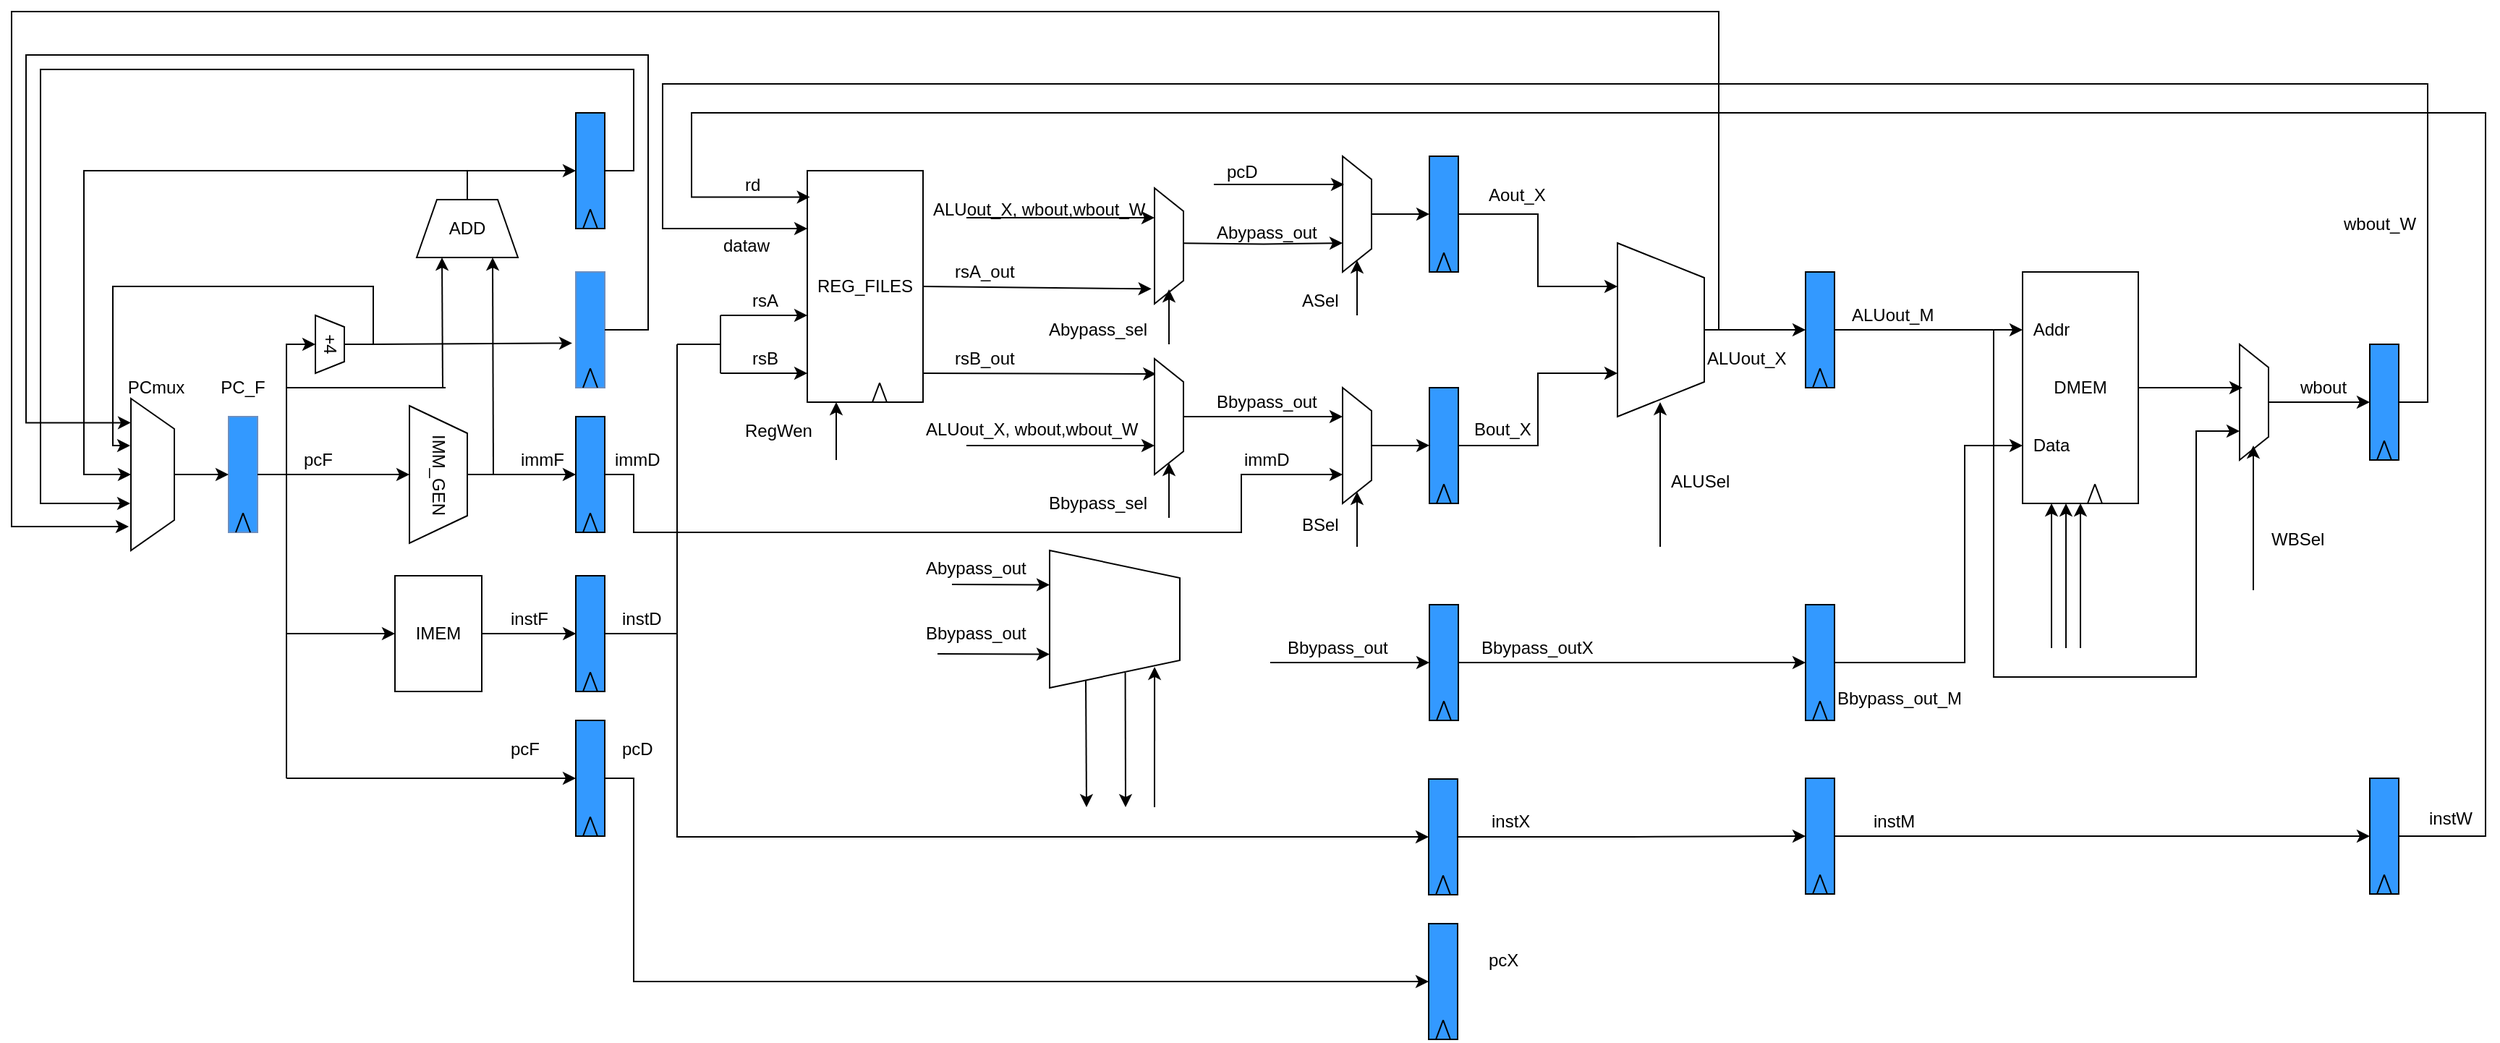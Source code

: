 <mxfile version="13.3.5" type="device"><diagram id="ZNp1csOf4zn7Zfrcgm6S" name="Page-1"><mxGraphModel dx="1422" dy="822" grid="1" gridSize="10" guides="1" tooltips="1" connect="1" arrows="1" fold="1" page="1" pageScale="1" pageWidth="1169" pageHeight="827" math="0" shadow="0"><root><mxCell id="0"/><mxCell id="1" parent="0"/><mxCell id="1Z8vQ4arImxL0pVayXUc-5" value="" style="group;fillColor=#33FF33;strokeColor=#6C8EBF;gradientColor=none;shadow=0;" parent="1" vertex="1" connectable="0"><mxGeometry x="240" y="360" width="20" height="80" as="geometry"/></mxCell><mxCell id="1Z8vQ4arImxL0pVayXUc-2" value="&lt;span style=&quot;background-color: rgb(0 , 102 , 204)&quot;&gt;&lt;br&gt;&lt;/span&gt;" style="rounded=0;whiteSpace=wrap;html=1;fillColor=#3399FF;strokeColor=#6c8ebf;" parent="1Z8vQ4arImxL0pVayXUc-5" vertex="1"><mxGeometry width="20" height="80" as="geometry"/></mxCell><mxCell id="1Z8vQ4arImxL0pVayXUc-3" value="" style="endArrow=none;html=1;" parent="1Z8vQ4arImxL0pVayXUc-5" edge="1"><mxGeometry width="50" height="50" relative="1" as="geometry"><mxPoint x="5" y="80" as="sourcePoint"/><mxPoint x="10" y="66.667" as="targetPoint"/></mxGeometry></mxCell><mxCell id="1Z8vQ4arImxL0pVayXUc-4" value="" style="endArrow=none;html=1;" parent="1Z8vQ4arImxL0pVayXUc-5" edge="1"><mxGeometry width="50" height="50" relative="1" as="geometry"><mxPoint x="15" y="80" as="sourcePoint"/><mxPoint x="10" y="66.667" as="targetPoint"/><Array as="points"><mxPoint x="10" y="66.667"/></Array></mxGeometry></mxCell><mxCell id="1Z8vQ4arImxL0pVayXUc-6" value="" style="shape=trapezoid;perimeter=trapezoidPerimeter;whiteSpace=wrap;html=1;rotation=90;" parent="1" vertex="1"><mxGeometry x="135" y="385" width="105" height="30" as="geometry"/></mxCell><mxCell id="1Z8vQ4arImxL0pVayXUc-9" value="" style="endArrow=classic;html=1;exitX=0.5;exitY=0;exitDx=0;exitDy=0;entryX=0;entryY=0.5;entryDx=0;entryDy=0;" parent="1" source="1Z8vQ4arImxL0pVayXUc-6" target="1Z8vQ4arImxL0pVayXUc-2" edge="1"><mxGeometry width="50" height="50" relative="1" as="geometry"><mxPoint x="160" y="510" as="sourcePoint"/><mxPoint x="210" y="460" as="targetPoint"/></mxGeometry></mxCell><mxCell id="1Z8vQ4arImxL0pVayXUc-13" style="edgeStyle=orthogonalEdgeStyle;rounded=0;orthogonalLoop=1;jettySize=auto;html=1;exitX=0.5;exitY=0;exitDx=0;exitDy=0;" parent="1" source="1Z8vQ4arImxL0pVayXUc-11" edge="1"><mxGeometry relative="1" as="geometry"><mxPoint x="172" y="380" as="targetPoint"/><Array as="points"><mxPoint x="340" y="310"/><mxPoint x="340" y="270"/><mxPoint x="160" y="270"/><mxPoint x="160" y="380"/></Array></mxGeometry></mxCell><mxCell id="1Z8vQ4arImxL0pVayXUc-11" value="+4" style="shape=trapezoid;perimeter=trapezoidPerimeter;whiteSpace=wrap;html=1;rotation=90;" parent="1" vertex="1"><mxGeometry x="290" y="300" width="40" height="20" as="geometry"/></mxCell><mxCell id="1Z8vQ4arImxL0pVayXUc-12" style="edgeStyle=orthogonalEdgeStyle;rounded=0;orthogonalLoop=1;jettySize=auto;html=1;exitX=1;exitY=0.5;exitDx=0;exitDy=0;entryX=0.5;entryY=1;entryDx=0;entryDy=0;" parent="1" source="1Z8vQ4arImxL0pVayXUc-2" target="1Z8vQ4arImxL0pVayXUc-11" edge="1"><mxGeometry relative="1" as="geometry"/></mxCell><mxCell id="1Z8vQ4arImxL0pVayXUc-17" style="edgeStyle=orthogonalEdgeStyle;rounded=0;orthogonalLoop=1;jettySize=auto;html=1;entryX=0;entryY=0.5;entryDx=0;entryDy=0;exitX=0.5;exitY=0;exitDx=0;exitDy=0;" parent="1" source="1Z8vQ4arImxL0pVayXUc-22" target="1Z8vQ4arImxL0pVayXUc-19" edge="1"><mxGeometry relative="1" as="geometry"><mxPoint x="440.034" y="400.276" as="targetPoint"/><mxPoint x="420" y="400" as="sourcePoint"/></mxGeometry></mxCell><mxCell id="1Z8vQ4arImxL0pVayXUc-15" value="IMEM" style="rounded=0;whiteSpace=wrap;html=1;" parent="1" vertex="1"><mxGeometry x="355" y="470" width="60" height="80" as="geometry"/></mxCell><mxCell id="1Z8vQ4arImxL0pVayXUc-16" value="" style="endArrow=classic;html=1;exitX=1;exitY=0.5;exitDx=0;exitDy=0;entryX=0.5;entryY=1;entryDx=0;entryDy=0;" parent="1" source="1Z8vQ4arImxL0pVayXUc-2" target="1Z8vQ4arImxL0pVayXUc-22" edge="1"><mxGeometry width="50" height="50" relative="1" as="geometry"><mxPoint x="150" y="600" as="sourcePoint"/><mxPoint x="340" y="400" as="targetPoint"/></mxGeometry></mxCell><mxCell id="1Z8vQ4arImxL0pVayXUc-18" value="" style="group;fillColor=#ffffff;strokeColor=#6c8ebf;" parent="1" vertex="1" connectable="0"><mxGeometry x="480" y="360" width="20" height="80" as="geometry"/></mxCell><mxCell id="1Z8vQ4arImxL0pVayXUc-19" value="" style="rounded=0;whiteSpace=wrap;html=1;fillColor=#3399FF;" parent="1Z8vQ4arImxL0pVayXUc-18" vertex="1"><mxGeometry width="20" height="80" as="geometry"/></mxCell><mxCell id="1Z8vQ4arImxL0pVayXUc-20" value="" style="endArrow=none;html=1;" parent="1Z8vQ4arImxL0pVayXUc-18" edge="1"><mxGeometry width="50" height="50" relative="1" as="geometry"><mxPoint x="5" y="80" as="sourcePoint"/><mxPoint x="10" y="66.667" as="targetPoint"/></mxGeometry></mxCell><mxCell id="1Z8vQ4arImxL0pVayXUc-21" value="" style="endArrow=none;html=1;" parent="1Z8vQ4arImxL0pVayXUc-18" edge="1"><mxGeometry width="50" height="50" relative="1" as="geometry"><mxPoint x="15" y="80" as="sourcePoint"/><mxPoint x="10" y="66.667" as="targetPoint"/><Array as="points"><mxPoint x="10" y="66.667"/></Array></mxGeometry></mxCell><mxCell id="1Z8vQ4arImxL0pVayXUc-30" style="edgeStyle=orthogonalEdgeStyle;rounded=0;orthogonalLoop=1;jettySize=auto;html=1;entryX=0;entryY=0.5;entryDx=0;entryDy=0;exitX=1;exitY=0.5;exitDx=0;exitDy=0;" parent="1" source="1Z8vQ4arImxL0pVayXUc-15" edge="1"><mxGeometry relative="1" as="geometry"><mxPoint x="420" y="510" as="sourcePoint"/><mxPoint x="480.143" y="510" as="targetPoint"/></mxGeometry></mxCell><mxCell id="1Z8vQ4arImxL0pVayXUc-22" value="IMM_GEN" style="shape=trapezoid;perimeter=trapezoidPerimeter;whiteSpace=wrap;html=1;rotation=90;" parent="1" vertex="1"><mxGeometry x="337.5" y="380" width="95" height="40" as="geometry"/></mxCell><mxCell id="1Z8vQ4arImxL0pVayXUc-24" value="" style="endArrow=classic;html=1;entryX=0;entryY=0.5;entryDx=0;entryDy=0;" parent="1" target="1Z8vQ4arImxL0pVayXUc-15" edge="1"><mxGeometry width="50" height="50" relative="1" as="geometry"><mxPoint x="280" y="510" as="sourcePoint"/><mxPoint x="350" y="510" as="targetPoint"/></mxGeometry></mxCell><mxCell id="1Z8vQ4arImxL0pVayXUc-25" value="" style="endArrow=none;html=1;" parent="1" edge="1"><mxGeometry width="50" height="50" relative="1" as="geometry"><mxPoint x="280" y="400" as="sourcePoint"/><mxPoint x="280" y="510" as="targetPoint"/></mxGeometry></mxCell><mxCell id="1Z8vQ4arImxL0pVayXUc-36" value="" style="endArrow=classic;html=1;entryX=0;entryY=0.5;entryDx=0;entryDy=0;" parent="1" edge="1"><mxGeometry width="50" height="50" relative="1" as="geometry"><mxPoint x="280" y="610" as="sourcePoint"/><mxPoint x="480" y="610" as="targetPoint"/></mxGeometry></mxCell><mxCell id="1Z8vQ4arImxL0pVayXUc-37" value="" style="endArrow=none;html=1;" parent="1" edge="1"><mxGeometry width="50" height="50" relative="1" as="geometry"><mxPoint x="280" y="610" as="sourcePoint"/><mxPoint x="280" y="510" as="targetPoint"/></mxGeometry></mxCell><mxCell id="1Z8vQ4arImxL0pVayXUc-42" style="edgeStyle=orthogonalEdgeStyle;rounded=0;orthogonalLoop=1;jettySize=auto;html=1;exitX=0.5;exitY=0;exitDx=0;exitDy=0;entryX=0.5;entryY=1;entryDx=0;entryDy=0;" parent="1" source="1Z8vQ4arImxL0pVayXUc-38" target="1Z8vQ4arImxL0pVayXUc-6" edge="1"><mxGeometry relative="1" as="geometry"><Array as="points"><mxPoint x="405" y="190"/><mxPoint x="140" y="190"/><mxPoint x="140" y="400"/></Array></mxGeometry></mxCell><mxCell id="1Z8vQ4arImxL0pVayXUc-38" value="ADD" style="shape=trapezoid;perimeter=trapezoidPerimeter;whiteSpace=wrap;html=1;rotation=0;" parent="1" vertex="1"><mxGeometry x="370" y="210" width="70" height="40" as="geometry"/></mxCell><mxCell id="1Z8vQ4arImxL0pVayXUc-39" value="" style="endArrow=classic;html=1;entryX=0.25;entryY=1;entryDx=0;entryDy=0;" parent="1" target="1Z8vQ4arImxL0pVayXUc-38" edge="1"><mxGeometry width="50" height="50" relative="1" as="geometry"><mxPoint x="388" y="340" as="sourcePoint"/><mxPoint x="415" y="280" as="targetPoint"/></mxGeometry></mxCell><mxCell id="1Z8vQ4arImxL0pVayXUc-40" value="" style="endArrow=classic;html=1;entryX=0.75;entryY=1;entryDx=0;entryDy=0;" parent="1" target="1Z8vQ4arImxL0pVayXUc-38" edge="1"><mxGeometry width="50" height="50" relative="1" as="geometry"><mxPoint x="423" y="400" as="sourcePoint"/><mxPoint x="440" y="250" as="targetPoint"/></mxGeometry></mxCell><mxCell id="1Z8vQ4arImxL0pVayXUc-41" value="" style="endArrow=none;html=1;" parent="1" edge="1"><mxGeometry width="50" height="50" relative="1" as="geometry"><mxPoint x="280" y="340" as="sourcePoint"/><mxPoint x="390" y="340" as="targetPoint"/><Array as="points"><mxPoint x="290" y="340"/></Array></mxGeometry></mxCell><mxCell id="1Z8vQ4arImxL0pVayXUc-43" value="" style="group;fillColor=#3399FF;strokeColor=#6c8ebf;" parent="1" vertex="1" connectable="0"><mxGeometry x="480" y="150" width="20" height="80" as="geometry"/></mxCell><mxCell id="1Z8vQ4arImxL0pVayXUc-44" value="" style="rounded=0;whiteSpace=wrap;html=1;fillColor=#3399FF;" parent="1Z8vQ4arImxL0pVayXUc-43" vertex="1"><mxGeometry width="20" height="80" as="geometry"/></mxCell><mxCell id="1Z8vQ4arImxL0pVayXUc-45" value="" style="endArrow=none;html=1;" parent="1Z8vQ4arImxL0pVayXUc-43" edge="1"><mxGeometry width="50" height="50" relative="1" as="geometry"><mxPoint x="5" y="80" as="sourcePoint"/><mxPoint x="10" y="66.667" as="targetPoint"/></mxGeometry></mxCell><mxCell id="1Z8vQ4arImxL0pVayXUc-46" value="" style="endArrow=none;html=1;" parent="1Z8vQ4arImxL0pVayXUc-43" edge="1"><mxGeometry width="50" height="50" relative="1" as="geometry"><mxPoint x="15" y="80" as="sourcePoint"/><mxPoint x="10" y="66.667" as="targetPoint"/><Array as="points"><mxPoint x="10" y="66.667"/></Array></mxGeometry></mxCell><mxCell id="1Z8vQ4arImxL0pVayXUc-48" value="" style="endArrow=none;html=1;" parent="1" edge="1"><mxGeometry width="50" height="50" relative="1" as="geometry"><mxPoint x="400" y="190" as="sourcePoint"/><mxPoint x="460" y="190" as="targetPoint"/></mxGeometry></mxCell><mxCell id="1Z8vQ4arImxL0pVayXUc-50" value="&lt;div&gt;PCmux&lt;/div&gt;" style="text;html=1;strokeColor=none;fillColor=none;align=center;verticalAlign=middle;whiteSpace=wrap;rounded=0;" parent="1" vertex="1"><mxGeometry x="170" y="330" width="40" height="20" as="geometry"/></mxCell><mxCell id="1Z8vQ4arImxL0pVayXUc-51" value="&lt;div&gt;PC_F&lt;br&gt;&lt;/div&gt;" style="text;html=1;strokeColor=none;fillColor=none;align=center;verticalAlign=middle;whiteSpace=wrap;rounded=0;" parent="1" vertex="1"><mxGeometry x="230" y="330" width="40" height="20" as="geometry"/></mxCell><mxCell id="1Z8vQ4arImxL0pVayXUc-54" value="instF" style="text;html=1;resizable=0;points=[];autosize=1;align=left;verticalAlign=top;spacingTop=-4;" parent="1" vertex="1"><mxGeometry x="432.5" y="490" width="40" height="20" as="geometry"/></mxCell><mxCell id="1Z8vQ4arImxL0pVayXUc-55" value="pcF" style="text;html=1;resizable=0;points=[];autosize=1;align=left;verticalAlign=top;spacingTop=-4;" parent="1" vertex="1"><mxGeometry x="432.5" y="580" width="40" height="20" as="geometry"/></mxCell><mxCell id="1Z8vQ4arImxL0pVayXUc-56" value="immF" style="text;html=1;resizable=0;points=[];autosize=1;align=left;verticalAlign=top;spacingTop=-4;" parent="1" vertex="1"><mxGeometry x="440" y="380" width="50" height="20" as="geometry"/></mxCell><mxCell id="1Z8vQ4arImxL0pVayXUc-57" value="pcF" style="text;html=1;resizable=0;points=[];autosize=1;align=left;verticalAlign=top;spacingTop=-4;" parent="1" vertex="1"><mxGeometry x="290" y="380" width="40" height="20" as="geometry"/></mxCell><mxCell id="1Z8vQ4arImxL0pVayXUc-59" value="" style="group" parent="1" vertex="1" connectable="0"><mxGeometry x="610" y="270" width="110" height="80" as="geometry"/></mxCell><mxCell id="1Z8vQ4arImxL0pVayXUc-63" value="" style="group" parent="1Z8vQ4arImxL0pVayXUc-59" vertex="1" connectable="0"><mxGeometry x="30" y="-40" width="80" height="80" as="geometry"/></mxCell><mxCell id="1Z8vQ4arImxL0pVayXUc-69" value="" style="group" parent="1Z8vQ4arImxL0pVayXUc-63" vertex="1" connectable="0"><mxGeometry y="-40" width="80" height="160" as="geometry"/></mxCell><mxCell id="1Z8vQ4arImxL0pVayXUc-60" value="REG_FILES" style="rounded=0;whiteSpace=wrap;html=1;" parent="1Z8vQ4arImxL0pVayXUc-69" vertex="1"><mxGeometry width="80" height="160" as="geometry"/></mxCell><mxCell id="1Z8vQ4arImxL0pVayXUc-61" value="" style="endArrow=none;html=1;" parent="1Z8vQ4arImxL0pVayXUc-69" edge="1"><mxGeometry width="50" height="50" relative="1" as="geometry"><mxPoint x="45" y="160" as="sourcePoint"/><mxPoint x="50" y="146.667" as="targetPoint"/></mxGeometry></mxCell><mxCell id="1Z8vQ4arImxL0pVayXUc-62" value="" style="endArrow=none;html=1;" parent="1Z8vQ4arImxL0pVayXUc-69" edge="1"><mxGeometry width="50" height="50" relative="1" as="geometry"><mxPoint x="55" y="160" as="sourcePoint"/><mxPoint x="50" y="146.667" as="targetPoint"/><Array as="points"><mxPoint x="50" y="146.667"/></Array></mxGeometry></mxCell><mxCell id="1Z8vQ4arImxL0pVayXUc-67" value="" style="endArrow=classic;html=1;" parent="1Z8vQ4arImxL0pVayXUc-59" edge="1"><mxGeometry width="50" height="50" relative="1" as="geometry"><mxPoint x="-30" y="20" as="sourcePoint"/><mxPoint x="30" y="20" as="targetPoint"/></mxGeometry></mxCell><mxCell id="1Z8vQ4arImxL0pVayXUc-70" value="" style="endArrow=classic;html=1;" parent="1Z8vQ4arImxL0pVayXUc-59" edge="1"><mxGeometry width="50" height="50" relative="1" as="geometry"><mxPoint x="-30" y="60" as="sourcePoint"/><mxPoint x="30" y="60" as="targetPoint"/></mxGeometry></mxCell><mxCell id="1Z8vQ4arImxL0pVayXUc-71" value="" style="endArrow=none;html=1;" parent="1" edge="1"><mxGeometry width="50" height="50" relative="1" as="geometry"><mxPoint x="580" y="330" as="sourcePoint"/><mxPoint x="580" y="290" as="targetPoint"/></mxGeometry></mxCell><mxCell id="1Z8vQ4arImxL0pVayXUc-72" value="" style="endArrow=classic;html=1;entryX=0.871;entryY=1.108;entryDx=0;entryDy=0;entryPerimeter=0;exitX=1;exitY=0.5;exitDx=0;exitDy=0;" parent="1" source="1Z8vQ4arImxL0pVayXUc-60" target="1Z8vQ4arImxL0pVayXUc-94" edge="1"><mxGeometry width="50" height="50" relative="1" as="geometry"><mxPoint x="720" y="290" as="sourcePoint"/><mxPoint x="800" y="290" as="targetPoint"/></mxGeometry></mxCell><mxCell id="1Z8vQ4arImxL0pVayXUc-73" value="" style="endArrow=classic;html=1;entryX=0.131;entryY=0.942;entryDx=0;entryDy=0;entryPerimeter=0;" parent="1" target="1Z8vQ4arImxL0pVayXUc-92" edge="1"><mxGeometry width="50" height="50" relative="1" as="geometry"><mxPoint x="720" y="330" as="sourcePoint"/><mxPoint x="800" y="330" as="targetPoint"/></mxGeometry></mxCell><mxCell id="1Z8vQ4arImxL0pVayXUc-74" value="rsA" style="text;html=1;resizable=0;points=[];autosize=1;align=left;verticalAlign=top;spacingTop=-4;" parent="1" vertex="1"><mxGeometry x="600" y="270" width="30" height="20" as="geometry"/></mxCell><mxCell id="1Z8vQ4arImxL0pVayXUc-77" value="rsB" style="text;html=1;resizable=0;points=[];autosize=1;align=left;verticalAlign=top;spacingTop=-4;" parent="1" vertex="1"><mxGeometry x="600" y="310" width="30" height="20" as="geometry"/></mxCell><mxCell id="1Z8vQ4arImxL0pVayXUc-80" value="rd" style="text;html=1;resizable=0;points=[];autosize=1;align=left;verticalAlign=top;spacingTop=-4;" parent="1" vertex="1"><mxGeometry x="595" y="190" width="30" height="20" as="geometry"/></mxCell><mxCell id="1Z8vQ4arImxL0pVayXUc-81" value="dataw" style="text;html=1;resizable=0;points=[];autosize=1;align=left;verticalAlign=top;spacingTop=-4;" parent="1" vertex="1"><mxGeometry x="580" y="232" width="50" height="20" as="geometry"/></mxCell><mxCell id="1Z8vQ4arImxL0pVayXUc-82" value="rsA_out" style="text;html=1;resizable=0;points=[];autosize=1;align=left;verticalAlign=top;spacingTop=-4;" parent="1" vertex="1"><mxGeometry x="740" y="250" width="60" height="20" as="geometry"/></mxCell><mxCell id="1Z8vQ4arImxL0pVayXUc-87" value="rsB_out" style="text;html=1;resizable=0;points=[];autosize=1;align=left;verticalAlign=top;spacingTop=-4;" parent="1" vertex="1"><mxGeometry x="740" y="310" width="60" height="20" as="geometry"/></mxCell><mxCell id="1Z8vQ4arImxL0pVayXUc-88" value="" style="endArrow=classic;html=1;entryX=0.25;entryY=1;entryDx=0;entryDy=0;" parent="1" target="1Z8vQ4arImxL0pVayXUc-60" edge="1"><mxGeometry width="50" height="50" relative="1" as="geometry"><mxPoint x="660" y="390" as="sourcePoint"/><mxPoint x="710" y="370" as="targetPoint"/></mxGeometry></mxCell><mxCell id="1Z8vQ4arImxL0pVayXUc-89" value="RegWen" style="text;html=1;resizable=0;points=[];autosize=1;align=left;verticalAlign=top;spacingTop=-4;" parent="1" vertex="1"><mxGeometry x="595" y="360" width="60" height="20" as="geometry"/></mxCell><mxCell id="1Z8vQ4arImxL0pVayXUc-92" value="" style="shape=trapezoid;perimeter=trapezoidPerimeter;whiteSpace=wrap;html=1;rotation=90;" parent="1" vertex="1"><mxGeometry x="850" y="350" width="80" height="20" as="geometry"/></mxCell><mxCell id="1Z8vQ4arImxL0pVayXUc-94" value="" style="shape=trapezoid;perimeter=trapezoidPerimeter;whiteSpace=wrap;html=1;rotation=90;" parent="1" vertex="1"><mxGeometry x="850" y="232" width="80" height="20" as="geometry"/></mxCell><mxCell id="1Z8vQ4arImxL0pVayXUc-95" value="" style="endArrow=classic;html=1;entryX=1;entryY=0.5;entryDx=0;entryDy=0;" parent="1" target="1Z8vQ4arImxL0pVayXUc-92" edge="1"><mxGeometry width="50" height="50" relative="1" as="geometry"><mxPoint x="890" y="430" as="sourcePoint"/><mxPoint x="940" y="420" as="targetPoint"/></mxGeometry></mxCell><mxCell id="1Z8vQ4arImxL0pVayXUc-96" value="" style="endArrow=classic;html=1;entryX=1;entryY=0.5;entryDx=0;entryDy=0;" parent="1" edge="1"><mxGeometry width="50" height="50" relative="1" as="geometry"><mxPoint x="890" y="310" as="sourcePoint"/><mxPoint x="890" y="272" as="targetPoint"/></mxGeometry></mxCell><mxCell id="1Z8vQ4arImxL0pVayXUc-99" value="Abypass_sel" style="text;html=1;resizable=0;points=[];autosize=1;align=left;verticalAlign=top;spacingTop=-4;" parent="1" vertex="1"><mxGeometry x="805" y="290" width="90" height="20" as="geometry"/></mxCell><mxCell id="1Z8vQ4arImxL0pVayXUc-100" value="Bbypass_sel" style="text;html=1;resizable=0;points=[];autosize=1;align=left;verticalAlign=top;spacingTop=-4;" parent="1" vertex="1"><mxGeometry x="805" y="410" width="90" height="20" as="geometry"/></mxCell><mxCell id="1Z8vQ4arImxL0pVayXUc-110" value="" style="group" parent="1" vertex="1" connectable="0"><mxGeometry x="950" y="370" width="80" height="80" as="geometry"/></mxCell><mxCell id="1Z8vQ4arImxL0pVayXUc-103" value="" style="shape=trapezoid;perimeter=trapezoidPerimeter;whiteSpace=wrap;html=1;rotation=90;" parent="1Z8vQ4arImxL0pVayXUc-110" vertex="1"><mxGeometry x="30" width="80" height="20" as="geometry"/></mxCell><mxCell id="1Z8vQ4arImxL0pVayXUc-104" value="" style="endArrow=classic;html=1;entryX=1;entryY=0.5;entryDx=0;entryDy=0;" parent="1Z8vQ4arImxL0pVayXUc-110" target="1Z8vQ4arImxL0pVayXUc-103" edge="1"><mxGeometry width="50" height="50" relative="1" as="geometry"><mxPoint x="70" y="80" as="sourcePoint"/><mxPoint x="120" y="70" as="targetPoint"/></mxGeometry></mxCell><mxCell id="1Z8vQ4arImxL0pVayXUc-137" value="BSel" style="text;html=1;resizable=0;points=[];autosize=1;align=left;verticalAlign=top;spacingTop=-4;" parent="1Z8vQ4arImxL0pVayXUc-110" vertex="1"><mxGeometry x="30" y="55" width="40" height="20" as="geometry"/></mxCell><mxCell id="1Z8vQ4arImxL0pVayXUc-187" value="immD" style="text;html=1;resizable=0;points=[];autosize=1;align=left;verticalAlign=top;spacingTop=-4;" parent="1Z8vQ4arImxL0pVayXUc-110" vertex="1"><mxGeometry x="-10" y="10" width="50" height="20" as="geometry"/></mxCell><mxCell id="1Z8vQ4arImxL0pVayXUc-106" style="edgeStyle=orthogonalEdgeStyle;rounded=0;orthogonalLoop=1;jettySize=auto;html=1;exitX=0.5;exitY=0;exitDx=0;exitDy=0;entryX=0.25;entryY=1;entryDx=0;entryDy=0;" parent="1" source="1Z8vQ4arImxL0pVayXUc-92" target="1Z8vQ4arImxL0pVayXUc-103" edge="1"><mxGeometry relative="1" as="geometry"/></mxCell><mxCell id="1Z8vQ4arImxL0pVayXUc-111" value="" style="group" parent="1" vertex="1" connectable="0"><mxGeometry x="980" y="210" width="80" height="80" as="geometry"/></mxCell><mxCell id="1Z8vQ4arImxL0pVayXUc-112" value="" style="shape=trapezoid;perimeter=trapezoidPerimeter;whiteSpace=wrap;html=1;rotation=90;" parent="1Z8vQ4arImxL0pVayXUc-111" vertex="1"><mxGeometry width="80" height="20" as="geometry"/></mxCell><mxCell id="1Z8vQ4arImxL0pVayXUc-113" value="" style="endArrow=classic;html=1;entryX=1;entryY=0.5;entryDx=0;entryDy=0;" parent="1Z8vQ4arImxL0pVayXUc-111" target="1Z8vQ4arImxL0pVayXUc-112" edge="1"><mxGeometry width="50" height="50" relative="1" as="geometry"><mxPoint x="40" y="80" as="sourcePoint"/><mxPoint x="90" y="70" as="targetPoint"/></mxGeometry></mxCell><mxCell id="1Z8vQ4arImxL0pVayXUc-136" value="ASel" style="text;html=1;resizable=0;points=[];autosize=1;align=left;verticalAlign=top;spacingTop=-4;" parent="1Z8vQ4arImxL0pVayXUc-111" vertex="1"><mxGeometry y="60" width="40" height="20" as="geometry"/></mxCell><mxCell id="1Z8vQ4arImxL0pVayXUc-114" style="edgeStyle=orthogonalEdgeStyle;rounded=0;orthogonalLoop=1;jettySize=auto;html=1;exitX=0.5;exitY=0;exitDx=0;exitDy=0;entryX=0.75;entryY=1;entryDx=0;entryDy=0;" parent="1" target="1Z8vQ4arImxL0pVayXUc-112" edge="1"><mxGeometry relative="1" as="geometry"><mxPoint x="899.833" y="240.167" as="sourcePoint"/></mxGeometry></mxCell><mxCell id="1Z8vQ4arImxL0pVayXUc-117" style="edgeStyle=orthogonalEdgeStyle;rounded=0;orthogonalLoop=1;jettySize=auto;html=1;exitX=0.5;exitY=0;exitDx=0;exitDy=0;" parent="1" source="1Z8vQ4arImxL0pVayXUc-103" edge="1"><mxGeometry relative="1" as="geometry"><mxPoint x="1070" y="379.931" as="targetPoint"/></mxGeometry></mxCell><mxCell id="1Z8vQ4arImxL0pVayXUc-118" value="" style="group;fillColor=#3399FF;strokeColor=#6c8ebf;" parent="1" vertex="1" connectable="0"><mxGeometry x="1070" y="180" width="20" height="80" as="geometry"/></mxCell><mxCell id="1Z8vQ4arImxL0pVayXUc-119" value="" style="rounded=0;whiteSpace=wrap;html=1;fillColor=#3399FF;" parent="1Z8vQ4arImxL0pVayXUc-118" vertex="1"><mxGeometry width="20" height="80" as="geometry"/></mxCell><mxCell id="1Z8vQ4arImxL0pVayXUc-120" value="" style="endArrow=none;html=1;" parent="1Z8vQ4arImxL0pVayXUc-118" edge="1"><mxGeometry width="50" height="50" relative="1" as="geometry"><mxPoint x="5" y="80" as="sourcePoint"/><mxPoint x="10" y="66.667" as="targetPoint"/></mxGeometry></mxCell><mxCell id="1Z8vQ4arImxL0pVayXUc-121" value="" style="endArrow=none;html=1;" parent="1Z8vQ4arImxL0pVayXUc-118" edge="1"><mxGeometry width="50" height="50" relative="1" as="geometry"><mxPoint x="15" y="80" as="sourcePoint"/><mxPoint x="10" y="66.667" as="targetPoint"/><Array as="points"><mxPoint x="10" y="66.667"/></Array></mxGeometry></mxCell><mxCell id="1Z8vQ4arImxL0pVayXUc-122" value="" style="group;fillColor=#3399FF;strokeColor=#6c8ebf;" parent="1" vertex="1" connectable="0"><mxGeometry x="1070" y="340" width="20" height="80" as="geometry"/></mxCell><mxCell id="1Z8vQ4arImxL0pVayXUc-123" value="" style="rounded=0;whiteSpace=wrap;html=1;fillColor=#3399FF;" parent="1Z8vQ4arImxL0pVayXUc-122" vertex="1"><mxGeometry width="20" height="80" as="geometry"/></mxCell><mxCell id="1Z8vQ4arImxL0pVayXUc-124" value="" style="endArrow=none;html=1;" parent="1Z8vQ4arImxL0pVayXUc-122" edge="1"><mxGeometry width="50" height="50" relative="1" as="geometry"><mxPoint x="5" y="80" as="sourcePoint"/><mxPoint x="10" y="66.667" as="targetPoint"/></mxGeometry></mxCell><mxCell id="1Z8vQ4arImxL0pVayXUc-125" value="" style="endArrow=none;html=1;" parent="1Z8vQ4arImxL0pVayXUc-122" edge="1"><mxGeometry width="50" height="50" relative="1" as="geometry"><mxPoint x="15" y="80" as="sourcePoint"/><mxPoint x="10" y="66.667" as="targetPoint"/><Array as="points"><mxPoint x="10" y="66.667"/></Array></mxGeometry></mxCell><mxCell id="1Z8vQ4arImxL0pVayXUc-126" value="" style="group;fillColor=#3399FF;strokeColor=#6c8ebf;" parent="1" vertex="1" connectable="0"><mxGeometry x="1069.5" y="610.5" width="20" height="80" as="geometry"/></mxCell><mxCell id="1Z8vQ4arImxL0pVayXUc-127" value="" style="rounded=0;whiteSpace=wrap;html=1;fillColor=#3399FF;" parent="1Z8vQ4arImxL0pVayXUc-126" vertex="1"><mxGeometry width="20" height="80" as="geometry"/></mxCell><mxCell id="1Z8vQ4arImxL0pVayXUc-128" value="" style="endArrow=none;html=1;" parent="1Z8vQ4arImxL0pVayXUc-126" edge="1"><mxGeometry width="50" height="50" relative="1" as="geometry"><mxPoint x="5" y="80" as="sourcePoint"/><mxPoint x="10" y="66.667" as="targetPoint"/></mxGeometry></mxCell><mxCell id="1Z8vQ4arImxL0pVayXUc-129" value="" style="endArrow=none;html=1;" parent="1Z8vQ4arImxL0pVayXUc-126" edge="1"><mxGeometry width="50" height="50" relative="1" as="geometry"><mxPoint x="15" y="80" as="sourcePoint"/><mxPoint x="10" y="66.667" as="targetPoint"/><Array as="points"><mxPoint x="10" y="66.667"/></Array></mxGeometry></mxCell><mxCell id="1Z8vQ4arImxL0pVayXUc-130" value="" style="group;fillColor=#3399FF;strokeColor=#6c8ebf;" parent="1" vertex="1" connectable="0"><mxGeometry x="1069.5" y="710.5" width="20" height="80" as="geometry"/></mxCell><mxCell id="1Z8vQ4arImxL0pVayXUc-131" value="" style="rounded=0;whiteSpace=wrap;html=1;fillColor=#3399FF;" parent="1Z8vQ4arImxL0pVayXUc-130" vertex="1"><mxGeometry width="20" height="80" as="geometry"/></mxCell><mxCell id="1Z8vQ4arImxL0pVayXUc-132" value="" style="endArrow=none;html=1;" parent="1Z8vQ4arImxL0pVayXUc-130" edge="1"><mxGeometry width="50" height="50" relative="1" as="geometry"><mxPoint x="5" y="80" as="sourcePoint"/><mxPoint x="10" y="66.667" as="targetPoint"/></mxGeometry></mxCell><mxCell id="1Z8vQ4arImxL0pVayXUc-133" value="" style="endArrow=none;html=1;" parent="1Z8vQ4arImxL0pVayXUc-130" edge="1"><mxGeometry width="50" height="50" relative="1" as="geometry"><mxPoint x="15" y="80" as="sourcePoint"/><mxPoint x="10" y="66.667" as="targetPoint"/><Array as="points"><mxPoint x="10" y="66.667"/></Array></mxGeometry></mxCell><mxCell id="1Z8vQ4arImxL0pVayXUc-134" value="" style="endArrow=none;html=1;" parent="1" edge="1"><mxGeometry width="50" height="50" relative="1" as="geometry"><mxPoint x="550" y="510" as="sourcePoint"/><mxPoint x="550" y="310" as="targetPoint"/></mxGeometry></mxCell><mxCell id="1Z8vQ4arImxL0pVayXUc-135" value="" style="endArrow=none;html=1;" parent="1" edge="1"><mxGeometry width="50" height="50" relative="1" as="geometry"><mxPoint x="550" y="310" as="sourcePoint"/><mxPoint x="580" y="310" as="targetPoint"/></mxGeometry></mxCell><mxCell id="1Z8vQ4arImxL0pVayXUc-138" value="Abypass_out" style="text;html=1;resizable=0;points=[];autosize=1;align=left;verticalAlign=top;spacingTop=-4;" parent="1" vertex="1"><mxGeometry x="921" y="223" width="90" height="20" as="geometry"/></mxCell><mxCell id="1Z8vQ4arImxL0pVayXUc-139" style="edgeStyle=orthogonalEdgeStyle;rounded=0;orthogonalLoop=1;jettySize=auto;html=1;exitX=0.5;exitY=0;exitDx=0;exitDy=0;entryX=0;entryY=0.5;entryDx=0;entryDy=0;" parent="1" source="1Z8vQ4arImxL0pVayXUc-112" target="1Z8vQ4arImxL0pVayXUc-119" edge="1"><mxGeometry relative="1" as="geometry"/></mxCell><mxCell id="1Z8vQ4arImxL0pVayXUc-140" value="Bbypass_out" style="text;html=1;resizable=0;points=[];autosize=1;align=left;verticalAlign=top;spacingTop=-4;" parent="1" vertex="1"><mxGeometry x="921" y="340" width="90" height="20" as="geometry"/></mxCell><mxCell id="1Z8vQ4arImxL0pVayXUc-143" value="" style="endArrow=none;html=1;exitX=1;exitY=0.5;exitDx=0;exitDy=0;" parent="1" edge="1"><mxGeometry width="50" height="50" relative="1" as="geometry"><mxPoint x="500" y="510" as="sourcePoint"/><mxPoint x="550" y="510" as="targetPoint"/></mxGeometry></mxCell><mxCell id="1Z8vQ4arImxL0pVayXUc-144" value="instD" style="text;html=1;resizable=0;points=[];autosize=1;align=left;verticalAlign=top;spacingTop=-4;" parent="1" vertex="1"><mxGeometry x="510" y="490" width="40" height="20" as="geometry"/></mxCell><mxCell id="1Z8vQ4arImxL0pVayXUc-146" value="pcD" style="text;html=1;resizable=0;points=[];autosize=1;align=left;verticalAlign=top;spacingTop=-4;" parent="1" vertex="1"><mxGeometry x="510" y="580" width="40" height="20" as="geometry"/></mxCell><mxCell id="1Z8vQ4arImxL0pVayXUc-148" value="" style="endArrow=classic;html=1;entryX=0;entryY=0.5;entryDx=0;entryDy=0;" parent="1" target="1Z8vQ4arImxL0pVayXUc-44" edge="1"><mxGeometry width="50" height="50" relative="1" as="geometry"><mxPoint x="460" y="190" as="sourcePoint"/><mxPoint x="640" y="160" as="targetPoint"/></mxGeometry></mxCell><mxCell id="1Z8vQ4arImxL0pVayXUc-160" value="" style="group" parent="1" vertex="1" connectable="0"><mxGeometry x="720" y="455" width="180" height="90" as="geometry"/></mxCell><mxCell id="1Z8vQ4arImxL0pVayXUc-149" value="" style="shape=trapezoid;perimeter=trapezoidPerimeter;whiteSpace=wrap;html=1;rotation=90;" parent="1Z8vQ4arImxL0pVayXUc-160" vertex="1"><mxGeometry x="85" width="95" height="90" as="geometry"/></mxCell><mxCell id="1Z8vQ4arImxL0pVayXUc-153" value="" style="endArrow=classic;html=1;entryX=0.25;entryY=1;entryDx=0;entryDy=0;" parent="1Z8vQ4arImxL0pVayXUc-160" target="1Z8vQ4arImxL0pVayXUc-149" edge="1"><mxGeometry width="50" height="50" relative="1" as="geometry"><mxPoint x="20" y="21" as="sourcePoint"/><mxPoint x="50" as="targetPoint"/></mxGeometry></mxCell><mxCell id="1Z8vQ4arImxL0pVayXUc-154" value="" style="endArrow=classic;html=1;entryX=0.25;entryY=1;entryDx=0;entryDy=0;" parent="1Z8vQ4arImxL0pVayXUc-160" edge="1"><mxGeometry width="50" height="50" relative="1" as="geometry"><mxPoint x="10" y="69" as="sourcePoint"/><mxPoint x="87.5" y="69.25" as="targetPoint"/></mxGeometry></mxCell><mxCell id="1Z8vQ4arImxL0pVayXUc-155" value="Abypass_out" style="text;html=1;resizable=0;points=[];autosize=1;align=left;verticalAlign=top;spacingTop=-4;" parent="1Z8vQ4arImxL0pVayXUc-160" vertex="1"><mxGeometry width="90" height="20" as="geometry"/></mxCell><mxCell id="1Z8vQ4arImxL0pVayXUc-156" value="Bbypass_out" style="text;html=1;resizable=0;points=[];autosize=1;align=left;verticalAlign=top;spacingTop=-4;" parent="1Z8vQ4arImxL0pVayXUc-160" vertex="1"><mxGeometry y="45" width="90" height="20" as="geometry"/></mxCell><mxCell id="1Z8vQ4arImxL0pVayXUc-161" value="" style="endArrow=classic;html=1;exitX=1;exitY=0.75;exitDx=0;exitDy=0;" parent="1" source="1Z8vQ4arImxL0pVayXUc-149" edge="1"><mxGeometry width="50" height="50" relative="1" as="geometry"><mxPoint x="850" y="650" as="sourcePoint"/><mxPoint x="833" y="630" as="targetPoint"/></mxGeometry></mxCell><mxCell id="1Z8vQ4arImxL0pVayXUc-162" value="" style="endArrow=classic;html=1;entryX=0.847;entryY=0.194;entryDx=0;entryDy=0;entryPerimeter=0;" parent="1" target="1Z8vQ4arImxL0pVayXUc-149" edge="1"><mxGeometry width="50" height="50" relative="1" as="geometry"><mxPoint x="880" y="630" as="sourcePoint"/><mxPoint x="950" y="600" as="targetPoint"/></mxGeometry></mxCell><mxCell id="1Z8vQ4arImxL0pVayXUc-163" value="" style="endArrow=classic;html=1;exitX=0.89;exitY=0.419;exitDx=0;exitDy=0;exitPerimeter=0;" parent="1" source="1Z8vQ4arImxL0pVayXUc-149" edge="1"><mxGeometry width="50" height="50" relative="1" as="geometry"><mxPoint x="881" y="536" as="sourcePoint"/><mxPoint x="860" y="630" as="targetPoint"/></mxGeometry></mxCell><mxCell id="1Z8vQ4arImxL0pVayXUc-165" style="edgeStyle=orthogonalEdgeStyle;rounded=0;orthogonalLoop=1;jettySize=auto;html=1;exitX=1;exitY=0.5;exitDx=0;exitDy=0;entryX=0;entryY=0.5;entryDx=0;entryDy=0;" parent="1" target="1Z8vQ4arImxL0pVayXUc-131" edge="1"><mxGeometry relative="1" as="geometry"><mxPoint x="500.143" y="610" as="sourcePoint"/><Array as="points"><mxPoint x="520" y="610"/><mxPoint x="520" y="751"/></Array></mxGeometry></mxCell><mxCell id="1Z8vQ4arImxL0pVayXUc-170" style="edgeStyle=orthogonalEdgeStyle;rounded=0;orthogonalLoop=1;jettySize=auto;html=1;exitX=0.5;exitY=0;exitDx=0;exitDy=0;entryX=0;entryY=0.5;entryDx=0;entryDy=0;" parent="1" source="1Z8vQ4arImxL0pVayXUc-166" target="1Z8vQ4arImxL0pVayXUc-172" edge="1"><mxGeometry relative="1" as="geometry"><mxPoint x="1310" y="300.412" as="targetPoint"/></mxGeometry></mxCell><mxCell id="1Z8vQ4arImxL0pVayXUc-256" style="edgeStyle=orthogonalEdgeStyle;rounded=0;orthogonalLoop=1;jettySize=auto;html=1;exitX=0.5;exitY=0;exitDx=0;exitDy=0;entryX=0.843;entryY=1.05;entryDx=0;entryDy=0;entryPerimeter=0;" parent="1" source="1Z8vQ4arImxL0pVayXUc-166" target="1Z8vQ4arImxL0pVayXUc-6" edge="1"><mxGeometry relative="1" as="geometry"><Array as="points"><mxPoint x="1270" y="300"/><mxPoint x="1270" y="80"/><mxPoint x="90" y="80"/><mxPoint x="90" y="436"/></Array></mxGeometry></mxCell><mxCell id="1Z8vQ4arImxL0pVayXUc-166" value="" style="shape=trapezoid;perimeter=trapezoidPerimeter;whiteSpace=wrap;html=1;shadow=0;fillColor=#FFFFFF;gradientColor=none;direction=south;" parent="1" vertex="1"><mxGeometry x="1200" y="240" width="60" height="120" as="geometry"/></mxCell><mxCell id="1Z8vQ4arImxL0pVayXUc-167" style="edgeStyle=orthogonalEdgeStyle;rounded=0;orthogonalLoop=1;jettySize=auto;html=1;exitX=1;exitY=0.5;exitDx=0;exitDy=0;entryX=0.25;entryY=1;entryDx=0;entryDy=0;" parent="1" source="1Z8vQ4arImxL0pVayXUc-119" target="1Z8vQ4arImxL0pVayXUc-166" edge="1"><mxGeometry relative="1" as="geometry"/></mxCell><mxCell id="1Z8vQ4arImxL0pVayXUc-168" style="edgeStyle=orthogonalEdgeStyle;rounded=0;orthogonalLoop=1;jettySize=auto;html=1;exitX=1;exitY=0.5;exitDx=0;exitDy=0;entryX=0.75;entryY=1;entryDx=0;entryDy=0;" parent="1" source="1Z8vQ4arImxL0pVayXUc-123" target="1Z8vQ4arImxL0pVayXUc-166" edge="1"><mxGeometry relative="1" as="geometry"/></mxCell><mxCell id="1Z8vQ4arImxL0pVayXUc-169" style="edgeStyle=orthogonalEdgeStyle;rounded=0;orthogonalLoop=1;jettySize=auto;html=1;exitX=1;exitY=0.5;exitDx=0;exitDy=0;entryX=0;entryY=0.5;entryDx=0;entryDy=0;" parent="1" target="1Z8vQ4arImxL0pVayXUc-127" edge="1"><mxGeometry relative="1" as="geometry"><mxPoint x="500.143" y="510" as="sourcePoint"/><Array as="points"><mxPoint x="550" y="510"/><mxPoint x="550" y="651"/></Array></mxGeometry></mxCell><mxCell id="1Z8vQ4arImxL0pVayXUc-171" value="" style="group;fillColor=#3399FF;strokeColor=#6c8ebf;" parent="1" vertex="1" connectable="0"><mxGeometry x="1330" y="260" width="20" height="80" as="geometry"/></mxCell><mxCell id="1Z8vQ4arImxL0pVayXUc-172" value="" style="rounded=0;whiteSpace=wrap;html=1;fillColor=#3399FF;" parent="1Z8vQ4arImxL0pVayXUc-171" vertex="1"><mxGeometry width="20" height="80" as="geometry"/></mxCell><mxCell id="1Z8vQ4arImxL0pVayXUc-173" value="" style="endArrow=none;html=1;" parent="1Z8vQ4arImxL0pVayXUc-171" edge="1"><mxGeometry width="50" height="50" relative="1" as="geometry"><mxPoint x="5" y="80" as="sourcePoint"/><mxPoint x="10" y="66.667" as="targetPoint"/></mxGeometry></mxCell><mxCell id="1Z8vQ4arImxL0pVayXUc-174" value="" style="endArrow=none;html=1;" parent="1Z8vQ4arImxL0pVayXUc-171" edge="1"><mxGeometry width="50" height="50" relative="1" as="geometry"><mxPoint x="15" y="80" as="sourcePoint"/><mxPoint x="10" y="66.667" as="targetPoint"/><Array as="points"><mxPoint x="10" y="66.667"/></Array></mxGeometry></mxCell><mxCell id="1Z8vQ4arImxL0pVayXUc-175" value="" style="group;fillColor=#3399FF;strokeColor=#6c8ebf;" parent="1" vertex="1" connectable="0"><mxGeometry x="1330" y="610" width="20" height="80" as="geometry"/></mxCell><mxCell id="1Z8vQ4arImxL0pVayXUc-176" value="" style="rounded=0;whiteSpace=wrap;html=1;fillColor=#3399FF;" parent="1Z8vQ4arImxL0pVayXUc-175" vertex="1"><mxGeometry width="20" height="80" as="geometry"/></mxCell><mxCell id="1Z8vQ4arImxL0pVayXUc-177" value="" style="endArrow=none;html=1;" parent="1Z8vQ4arImxL0pVayXUc-175" edge="1"><mxGeometry width="50" height="50" relative="1" as="geometry"><mxPoint x="5" y="80" as="sourcePoint"/><mxPoint x="10" y="66.667" as="targetPoint"/></mxGeometry></mxCell><mxCell id="1Z8vQ4arImxL0pVayXUc-178" value="" style="endArrow=none;html=1;" parent="1Z8vQ4arImxL0pVayXUc-175" edge="1"><mxGeometry width="50" height="50" relative="1" as="geometry"><mxPoint x="15" y="80" as="sourcePoint"/><mxPoint x="10" y="66.667" as="targetPoint"/><Array as="points"><mxPoint x="10" y="66.667"/></Array></mxGeometry></mxCell><mxCell id="1Z8vQ4arImxL0pVayXUc-183" style="edgeStyle=orthogonalEdgeStyle;rounded=0;orthogonalLoop=1;jettySize=auto;html=1;exitX=1;exitY=0.5;exitDx=0;exitDy=0;entryX=0;entryY=0.5;entryDx=0;entryDy=0;" parent="1" source="1Z8vQ4arImxL0pVayXUc-127" target="1Z8vQ4arImxL0pVayXUc-176" edge="1"><mxGeometry relative="1" as="geometry"/></mxCell><mxCell id="1Z8vQ4arImxL0pVayXUc-185" style="edgeStyle=orthogonalEdgeStyle;rounded=0;orthogonalLoop=1;jettySize=auto;html=1;exitX=1;exitY=0.5;exitDx=0;exitDy=0;entryX=0.75;entryY=1;entryDx=0;entryDy=0;" parent="1" source="1Z8vQ4arImxL0pVayXUc-19" target="1Z8vQ4arImxL0pVayXUc-103" edge="1"><mxGeometry relative="1" as="geometry"><Array as="points"><mxPoint x="520" y="400"/><mxPoint x="520" y="440"/><mxPoint x="940" y="440"/><mxPoint x="940" y="400"/></Array></mxGeometry></mxCell><mxCell id="1Z8vQ4arImxL0pVayXUc-186" value="immD" style="text;html=1;resizable=0;points=[];autosize=1;align=left;verticalAlign=top;spacingTop=-4;" parent="1" vertex="1"><mxGeometry x="505" y="380" width="50" height="20" as="geometry"/></mxCell><mxCell id="1Z8vQ4arImxL0pVayXUc-189" value="" style="endArrow=classic;html=1;" parent="1" edge="1"><mxGeometry width="50" height="50" relative="1" as="geometry"><mxPoint x="921" y="199.5" as="sourcePoint"/><mxPoint x="1011" y="199.5" as="targetPoint"/></mxGeometry></mxCell><mxCell id="1Z8vQ4arImxL0pVayXUc-190" value="pcD" style="text;html=1;resizable=0;points=[];autosize=1;align=left;verticalAlign=top;spacingTop=-4;" parent="1" vertex="1"><mxGeometry x="928" y="181" width="40" height="20" as="geometry"/></mxCell><mxCell id="1Z8vQ4arImxL0pVayXUc-191" value="" style="group" parent="1" vertex="1" connectable="0"><mxGeometry x="1450" y="340" width="110" height="80" as="geometry"/></mxCell><mxCell id="1Z8vQ4arImxL0pVayXUc-192" value="" style="group" parent="1Z8vQ4arImxL0pVayXUc-191" vertex="1" connectable="0"><mxGeometry x="30" y="-40" width="80" height="80" as="geometry"/></mxCell><mxCell id="1Z8vQ4arImxL0pVayXUc-193" value="" style="group" parent="1Z8vQ4arImxL0pVayXUc-192" vertex="1" connectable="0"><mxGeometry y="-40" width="80" height="160" as="geometry"/></mxCell><mxCell id="1Z8vQ4arImxL0pVayXUc-194" value="DMEM" style="rounded=0;whiteSpace=wrap;html=1;" parent="1Z8vQ4arImxL0pVayXUc-193" vertex="1"><mxGeometry width="80" height="160" as="geometry"/></mxCell><mxCell id="1Z8vQ4arImxL0pVayXUc-195" value="" style="endArrow=none;html=1;" parent="1Z8vQ4arImxL0pVayXUc-193" edge="1"><mxGeometry width="50" height="50" relative="1" as="geometry"><mxPoint x="45" y="160" as="sourcePoint"/><mxPoint x="50" y="146.667" as="targetPoint"/></mxGeometry></mxCell><mxCell id="1Z8vQ4arImxL0pVayXUc-196" value="" style="endArrow=none;html=1;" parent="1Z8vQ4arImxL0pVayXUc-193" edge="1"><mxGeometry width="50" height="50" relative="1" as="geometry"><mxPoint x="55" y="160" as="sourcePoint"/><mxPoint x="50" y="146.667" as="targetPoint"/><Array as="points"><mxPoint x="50" y="146.667"/></Array></mxGeometry></mxCell><mxCell id="1Z8vQ4arImxL0pVayXUc-199" value="Addr" style="text;html=1;strokeColor=none;fillColor=none;align=center;verticalAlign=middle;whiteSpace=wrap;rounded=0;shadow=0;" parent="1Z8vQ4arImxL0pVayXUc-193" vertex="1"><mxGeometry y="30" width="40" height="20" as="geometry"/></mxCell><mxCell id="1Z8vQ4arImxL0pVayXUc-220" value="Data" style="text;html=1;strokeColor=none;fillColor=none;align=center;verticalAlign=middle;whiteSpace=wrap;rounded=0;shadow=0;" parent="1Z8vQ4arImxL0pVayXUc-193" vertex="1"><mxGeometry y="110" width="40" height="20" as="geometry"/></mxCell><mxCell id="1Z8vQ4arImxL0pVayXUc-197" value="" style="endArrow=classic;html=1;exitX=1;exitY=0.5;exitDx=0;exitDy=0;" parent="1" source="1Z8vQ4arImxL0pVayXUc-172" edge="1"><mxGeometry width="50" height="50" relative="1" as="geometry"><mxPoint x="1420" y="300" as="sourcePoint"/><mxPoint x="1480" y="300" as="targetPoint"/><Array as="points"><mxPoint x="1430" y="300"/></Array></mxGeometry></mxCell><mxCell id="1Z8vQ4arImxL0pVayXUc-200" value="" style="endArrow=classic;html=1;entryX=0.25;entryY=1;entryDx=0;entryDy=0;" parent="1" target="1Z8vQ4arImxL0pVayXUc-194" edge="1"><mxGeometry width="50" height="50" relative="1" as="geometry"><mxPoint x="1500" y="520" as="sourcePoint"/><mxPoint x="1490" y="470" as="targetPoint"/></mxGeometry></mxCell><mxCell id="1Z8vQ4arImxL0pVayXUc-201" value="" style="endArrow=classic;html=1;entryX=0.25;entryY=1;entryDx=0;entryDy=0;" parent="1" edge="1"><mxGeometry width="50" height="50" relative="1" as="geometry"><mxPoint x="1510" y="520" as="sourcePoint"/><mxPoint x="1510" y="420.0" as="targetPoint"/></mxGeometry></mxCell><mxCell id="1Z8vQ4arImxL0pVayXUc-202" value="" style="endArrow=classic;html=1;entryX=0.25;entryY=1;entryDx=0;entryDy=0;" parent="1" edge="1"><mxGeometry width="50" height="50" relative="1" as="geometry"><mxPoint x="1520" y="520" as="sourcePoint"/><mxPoint x="1520" y="420.0" as="targetPoint"/></mxGeometry></mxCell><mxCell id="1Z8vQ4arImxL0pVayXUc-233" style="edgeStyle=orthogonalEdgeStyle;rounded=0;orthogonalLoop=1;jettySize=auto;html=1;exitX=0.5;exitY=0;exitDx=0;exitDy=0;entryX=0;entryY=0.5;entryDx=0;entryDy=0;" parent="1" source="1Z8vQ4arImxL0pVayXUc-203" target="1Z8vQ4arImxL0pVayXUc-229" edge="1"><mxGeometry relative="1" as="geometry"/></mxCell><mxCell id="1Z8vQ4arImxL0pVayXUc-203" value="" style="shape=trapezoid;perimeter=trapezoidPerimeter;whiteSpace=wrap;html=1;rotation=90;" parent="1" vertex="1"><mxGeometry x="1600" y="340" width="80" height="20" as="geometry"/></mxCell><mxCell id="1Z8vQ4arImxL0pVayXUc-204" style="edgeStyle=orthogonalEdgeStyle;rounded=0;orthogonalLoop=1;jettySize=auto;html=1;exitX=1;exitY=0.5;exitDx=0;exitDy=0;entryX=0.375;entryY=0.9;entryDx=0;entryDy=0;entryPerimeter=0;" parent="1" source="1Z8vQ4arImxL0pVayXUc-194" target="1Z8vQ4arImxL0pVayXUc-203" edge="1"><mxGeometry relative="1" as="geometry"/></mxCell><mxCell id="1Z8vQ4arImxL0pVayXUc-205" style="edgeStyle=orthogonalEdgeStyle;rounded=0;orthogonalLoop=1;jettySize=auto;html=1;exitX=1;exitY=0.5;exitDx=0;exitDy=0;entryX=0.75;entryY=1;entryDx=0;entryDy=0;" parent="1" source="1Z8vQ4arImxL0pVayXUc-172" target="1Z8vQ4arImxL0pVayXUc-203" edge="1"><mxGeometry relative="1" as="geometry"><Array as="points"><mxPoint x="1460" y="300"/><mxPoint x="1460" y="540"/><mxPoint x="1600" y="540"/><mxPoint x="1600" y="370"/></Array></mxGeometry></mxCell><mxCell id="1Z8vQ4arImxL0pVayXUc-206" value="" style="group;fillColor=#3399FF;strokeColor=#6c8ebf;" parent="1" vertex="1" connectable="0"><mxGeometry x="1070" y="490" width="20" height="80" as="geometry"/></mxCell><mxCell id="1Z8vQ4arImxL0pVayXUc-207" value="" style="rounded=0;whiteSpace=wrap;html=1;fillColor=#3399FF;" parent="1Z8vQ4arImxL0pVayXUc-206" vertex="1"><mxGeometry width="20" height="80" as="geometry"/></mxCell><mxCell id="1Z8vQ4arImxL0pVayXUc-208" value="" style="endArrow=none;html=1;" parent="1Z8vQ4arImxL0pVayXUc-206" edge="1"><mxGeometry width="50" height="50" relative="1" as="geometry"><mxPoint x="5" y="80" as="sourcePoint"/><mxPoint x="10" y="66.667" as="targetPoint"/></mxGeometry></mxCell><mxCell id="1Z8vQ4arImxL0pVayXUc-209" value="" style="endArrow=none;html=1;" parent="1Z8vQ4arImxL0pVayXUc-206" edge="1"><mxGeometry width="50" height="50" relative="1" as="geometry"><mxPoint x="15" y="80" as="sourcePoint"/><mxPoint x="10" y="66.667" as="targetPoint"/><Array as="points"><mxPoint x="10" y="66.667"/></Array></mxGeometry></mxCell><mxCell id="1Z8vQ4arImxL0pVayXUc-210" value="" style="endArrow=classic;html=1;entryX=0;entryY=0.5;entryDx=0;entryDy=0;" parent="1" target="1Z8vQ4arImxL0pVayXUc-207" edge="1"><mxGeometry width="50" height="50" relative="1" as="geometry"><mxPoint x="960" y="530" as="sourcePoint"/><mxPoint x="1010" y="500" as="targetPoint"/></mxGeometry></mxCell><mxCell id="1Z8vQ4arImxL0pVayXUc-213" value="" style="group;fillColor=#3399FF;strokeColor=#6c8ebf;" parent="1" vertex="1" connectable="0"><mxGeometry x="1330" y="490" width="20" height="80" as="geometry"/></mxCell><mxCell id="1Z8vQ4arImxL0pVayXUc-214" value="" style="rounded=0;whiteSpace=wrap;html=1;fillColor=#3399FF;" parent="1Z8vQ4arImxL0pVayXUc-213" vertex="1"><mxGeometry width="20" height="80" as="geometry"/></mxCell><mxCell id="1Z8vQ4arImxL0pVayXUc-215" value="" style="endArrow=none;html=1;" parent="1Z8vQ4arImxL0pVayXUc-213" edge="1"><mxGeometry width="50" height="50" relative="1" as="geometry"><mxPoint x="5" y="80" as="sourcePoint"/><mxPoint x="10" y="66.667" as="targetPoint"/></mxGeometry></mxCell><mxCell id="1Z8vQ4arImxL0pVayXUc-216" value="" style="endArrow=none;html=1;" parent="1Z8vQ4arImxL0pVayXUc-213" edge="1"><mxGeometry width="50" height="50" relative="1" as="geometry"><mxPoint x="15" y="80" as="sourcePoint"/><mxPoint x="10" y="66.667" as="targetPoint"/><Array as="points"><mxPoint x="10" y="66.667"/></Array></mxGeometry></mxCell><mxCell id="1Z8vQ4arImxL0pVayXUc-217" value="" style="endArrow=classic;html=1;entryX=0;entryY=0.5;entryDx=0;entryDy=0;exitX=1;exitY=0.5;exitDx=0;exitDy=0;" parent="1" source="1Z8vQ4arImxL0pVayXUc-207" target="1Z8vQ4arImxL0pVayXUc-214" edge="1"><mxGeometry width="50" height="50" relative="1" as="geometry"><mxPoint x="1220" y="530" as="sourcePoint"/><mxPoint x="1270" y="500" as="targetPoint"/></mxGeometry></mxCell><mxCell id="1Z8vQ4arImxL0pVayXUc-218" value="Bbypass_out" style="text;html=1;resizable=0;points=[];autosize=1;align=left;verticalAlign=top;spacingTop=-4;" parent="1" vertex="1"><mxGeometry x="970" y="510" width="90" height="20" as="geometry"/></mxCell><mxCell id="1Z8vQ4arImxL0pVayXUc-219" style="edgeStyle=orthogonalEdgeStyle;rounded=0;orthogonalLoop=1;jettySize=auto;html=1;exitX=1;exitY=0.5;exitDx=0;exitDy=0;entryX=0;entryY=0.75;entryDx=0;entryDy=0;" parent="1" source="1Z8vQ4arImxL0pVayXUc-214" target="1Z8vQ4arImxL0pVayXUc-194" edge="1"><mxGeometry relative="1" as="geometry"><Array as="points"><mxPoint x="1440" y="530"/><mxPoint x="1440" y="380"/></Array></mxGeometry></mxCell><mxCell id="1Z8vQ4arImxL0pVayXUc-223" value="" style="group;fillColor=#3399FF;strokeColor=#6c8ebf;" parent="1" vertex="1" connectable="0"><mxGeometry x="1720" y="610" width="20" height="80" as="geometry"/></mxCell><mxCell id="1Z8vQ4arImxL0pVayXUc-224" value="" style="rounded=0;whiteSpace=wrap;html=1;fillColor=#3399FF;" parent="1Z8vQ4arImxL0pVayXUc-223" vertex="1"><mxGeometry width="20" height="80" as="geometry"/></mxCell><mxCell id="1Z8vQ4arImxL0pVayXUc-225" value="" style="endArrow=none;html=1;" parent="1Z8vQ4arImxL0pVayXUc-223" edge="1"><mxGeometry width="50" height="50" relative="1" as="geometry"><mxPoint x="5" y="80" as="sourcePoint"/><mxPoint x="10" y="66.667" as="targetPoint"/></mxGeometry></mxCell><mxCell id="1Z8vQ4arImxL0pVayXUc-226" value="" style="endArrow=none;html=1;" parent="1Z8vQ4arImxL0pVayXUc-223" edge="1"><mxGeometry width="50" height="50" relative="1" as="geometry"><mxPoint x="15" y="80" as="sourcePoint"/><mxPoint x="10" y="66.667" as="targetPoint"/><Array as="points"><mxPoint x="10" y="66.667"/></Array></mxGeometry></mxCell><mxCell id="1Z8vQ4arImxL0pVayXUc-227" style="edgeStyle=orthogonalEdgeStyle;rounded=0;orthogonalLoop=1;jettySize=auto;html=1;exitX=1;exitY=0.5;exitDx=0;exitDy=0;entryX=0;entryY=0.5;entryDx=0;entryDy=0;" parent="1" source="1Z8vQ4arImxL0pVayXUc-176" target="1Z8vQ4arImxL0pVayXUc-224" edge="1"><mxGeometry relative="1" as="geometry"/></mxCell><mxCell id="1Z8vQ4arImxL0pVayXUc-228" value="" style="group;fillColor=#3399FF;strokeColor=#6c8ebf;" parent="1" vertex="1" connectable="0"><mxGeometry x="1720" y="310" width="20" height="80" as="geometry"/></mxCell><mxCell id="1Z8vQ4arImxL0pVayXUc-229" value="" style="rounded=0;whiteSpace=wrap;html=1;fillColor=#3399FF;" parent="1Z8vQ4arImxL0pVayXUc-228" vertex="1"><mxGeometry width="20" height="80" as="geometry"/></mxCell><mxCell id="1Z8vQ4arImxL0pVayXUc-230" value="" style="endArrow=none;html=1;" parent="1Z8vQ4arImxL0pVayXUc-228" edge="1"><mxGeometry width="50" height="50" relative="1" as="geometry"><mxPoint x="5" y="80" as="sourcePoint"/><mxPoint x="10" y="66.667" as="targetPoint"/></mxGeometry></mxCell><mxCell id="1Z8vQ4arImxL0pVayXUc-231" value="" style="endArrow=none;html=1;" parent="1Z8vQ4arImxL0pVayXUc-228" edge="1"><mxGeometry width="50" height="50" relative="1" as="geometry"><mxPoint x="15" y="80" as="sourcePoint"/><mxPoint x="10" y="66.667" as="targetPoint"/><Array as="points"><mxPoint x="10" y="66.667"/></Array></mxGeometry></mxCell><mxCell id="1Z8vQ4arImxL0pVayXUc-235" style="edgeStyle=orthogonalEdgeStyle;rounded=0;orthogonalLoop=1;jettySize=auto;html=1;exitX=1;exitY=0.5;exitDx=0;exitDy=0;entryX=0;entryY=0.25;entryDx=0;entryDy=0;" parent="1" source="1Z8vQ4arImxL0pVayXUc-229" target="1Z8vQ4arImxL0pVayXUc-60" edge="1"><mxGeometry relative="1" as="geometry"><Array as="points"><mxPoint x="1760" y="350"/><mxPoint x="1760" y="130"/><mxPoint x="540" y="130"/><mxPoint x="540" y="230"/></Array></mxGeometry></mxCell><mxCell id="1Z8vQ4arImxL0pVayXUc-236" style="edgeStyle=orthogonalEdgeStyle;rounded=0;orthogonalLoop=1;jettySize=auto;html=1;exitX=1;exitY=0.5;exitDx=0;exitDy=0;entryX=0.023;entryY=0.114;entryDx=0;entryDy=0;entryPerimeter=0;" parent="1" source="1Z8vQ4arImxL0pVayXUc-224" target="1Z8vQ4arImxL0pVayXUc-60" edge="1"><mxGeometry relative="1" as="geometry"><Array as="points"><mxPoint x="1800" y="650"/><mxPoint x="1800" y="150"/><mxPoint x="560" y="150"/><mxPoint x="560" y="208"/></Array></mxGeometry></mxCell><mxCell id="1Z8vQ4arImxL0pVayXUc-239" value="" style="group;fillColor=#ffffff;strokeColor=#6c8ebf;" parent="1" vertex="1" connectable="0"><mxGeometry x="480" y="470" width="20" height="80" as="geometry"/></mxCell><mxCell id="1Z8vQ4arImxL0pVayXUc-240" value="" style="rounded=0;whiteSpace=wrap;html=1;fillColor=#3399FF;" parent="1Z8vQ4arImxL0pVayXUc-239" vertex="1"><mxGeometry width="20" height="80" as="geometry"/></mxCell><mxCell id="1Z8vQ4arImxL0pVayXUc-241" value="" style="endArrow=none;html=1;" parent="1Z8vQ4arImxL0pVayXUc-239" edge="1"><mxGeometry width="50" height="50" relative="1" as="geometry"><mxPoint x="5" y="80" as="sourcePoint"/><mxPoint x="10" y="66.667" as="targetPoint"/></mxGeometry></mxCell><mxCell id="1Z8vQ4arImxL0pVayXUc-242" value="" style="endArrow=none;html=1;" parent="1Z8vQ4arImxL0pVayXUc-239" edge="1"><mxGeometry width="50" height="50" relative="1" as="geometry"><mxPoint x="15" y="80" as="sourcePoint"/><mxPoint x="10" y="66.667" as="targetPoint"/><Array as="points"><mxPoint x="10" y="66.667"/></Array></mxGeometry></mxCell><mxCell id="1Z8vQ4arImxL0pVayXUc-243" value="" style="group;fillColor=#ffffff;strokeColor=#6c8ebf;" parent="1" vertex="1" connectable="0"><mxGeometry x="480" y="570" width="20" height="80" as="geometry"/></mxCell><mxCell id="1Z8vQ4arImxL0pVayXUc-244" value="" style="rounded=0;whiteSpace=wrap;html=1;fillColor=#3399FF;" parent="1Z8vQ4arImxL0pVayXUc-243" vertex="1"><mxGeometry width="20" height="80" as="geometry"/></mxCell><mxCell id="1Z8vQ4arImxL0pVayXUc-245" value="" style="endArrow=none;html=1;" parent="1Z8vQ4arImxL0pVayXUc-243" edge="1"><mxGeometry width="50" height="50" relative="1" as="geometry"><mxPoint x="5" y="80" as="sourcePoint"/><mxPoint x="10" y="66.667" as="targetPoint"/></mxGeometry></mxCell><mxCell id="1Z8vQ4arImxL0pVayXUc-246" value="" style="endArrow=none;html=1;" parent="1Z8vQ4arImxL0pVayXUc-243" edge="1"><mxGeometry width="50" height="50" relative="1" as="geometry"><mxPoint x="15" y="80" as="sourcePoint"/><mxPoint x="10" y="66.667" as="targetPoint"/><Array as="points"><mxPoint x="10" y="66.667"/></Array></mxGeometry></mxCell><mxCell id="1Z8vQ4arImxL0pVayXUc-247" style="edgeStyle=orthogonalEdgeStyle;rounded=0;orthogonalLoop=1;jettySize=auto;html=1;exitX=1;exitY=0.5;exitDx=0;exitDy=0;" parent="1" source="1Z8vQ4arImxL0pVayXUc-44" edge="1"><mxGeometry relative="1" as="geometry"><mxPoint x="172" y="420" as="targetPoint"/><Array as="points"><mxPoint x="520" y="190"/><mxPoint x="520" y="120"/><mxPoint x="110" y="120"/><mxPoint x="110" y="420"/></Array></mxGeometry></mxCell><mxCell id="1Z8vQ4arImxL0pVayXUc-248" value="pcX" style="text;html=1;resizable=0;points=[];autosize=1;align=left;verticalAlign=top;spacingTop=-4;" parent="1" vertex="1"><mxGeometry x="1109" y="726" width="40" height="20" as="geometry"/></mxCell><mxCell id="1Z8vQ4arImxL0pVayXUc-249" value="instX" style="text;html=1;resizable=0;points=[];autosize=1;align=left;verticalAlign=top;spacingTop=-4;" parent="1" vertex="1"><mxGeometry x="1111" y="630" width="40" height="20" as="geometry"/></mxCell><mxCell id="1Z8vQ4arImxL0pVayXUc-250" value="Bbypass_outX" style="text;html=1;resizable=0;points=[];autosize=1;align=left;verticalAlign=top;spacingTop=-4;" parent="1" vertex="1"><mxGeometry x="1104" y="510" width="90" height="20" as="geometry"/></mxCell><mxCell id="1Z8vQ4arImxL0pVayXUc-251" value="&lt;div&gt;Aout_X&lt;/div&gt;&lt;div&gt;&lt;br&gt;&lt;/div&gt;" style="text;html=1;resizable=0;points=[];autosize=1;align=left;verticalAlign=top;spacingTop=-4;" parent="1" vertex="1"><mxGeometry x="1109" y="197" width="50" height="30" as="geometry"/></mxCell><mxCell id="1Z8vQ4arImxL0pVayXUc-252" value="Bout_X" style="text;html=1;resizable=0;points=[];autosize=1;align=left;verticalAlign=top;spacingTop=-4;" parent="1" vertex="1"><mxGeometry x="1099" y="358.5" width="50" height="20" as="geometry"/></mxCell><mxCell id="1Z8vQ4arImxL0pVayXUc-253" value="ALUout_X" style="text;html=1;resizable=0;points=[];autosize=1;align=left;verticalAlign=top;spacingTop=-4;" parent="1" vertex="1"><mxGeometry x="1260" y="310" width="70" height="20" as="geometry"/></mxCell><mxCell id="1Z8vQ4arImxL0pVayXUc-254" value="" style="endArrow=classic;html=1;entryX=0.25;entryY=1;entryDx=0;entryDy=0;" parent="1" edge="1"><mxGeometry width="50" height="50" relative="1" as="geometry"><mxPoint x="1639.5" y="480.0" as="sourcePoint"/><mxPoint x="1639.5" y="380" as="targetPoint"/></mxGeometry></mxCell><mxCell id="1Z8vQ4arImxL0pVayXUc-257" value="" style="endArrow=classic;html=1;entryX=0.25;entryY=1;entryDx=0;entryDy=0;" parent="1" edge="1"><mxGeometry width="50" height="50" relative="1" as="geometry"><mxPoint x="1229.5" y="450.0" as="sourcePoint"/><mxPoint x="1229.5" y="350" as="targetPoint"/></mxGeometry></mxCell><mxCell id="1Z8vQ4arImxL0pVayXUc-258" value="ALUSel" style="text;html=1;resizable=0;points=[];autosize=1;align=left;verticalAlign=top;spacingTop=-4;" parent="1" vertex="1"><mxGeometry x="1235" y="395" width="60" height="20" as="geometry"/></mxCell><mxCell id="1Z8vQ4arImxL0pVayXUc-259" value="WBSel" style="text;html=1;resizable=0;points=[];autosize=1;align=left;verticalAlign=top;spacingTop=-4;" parent="1" vertex="1"><mxGeometry x="1650" y="435" width="50" height="20" as="geometry"/></mxCell><mxCell id="1Z8vQ4arImxL0pVayXUc-260" value="ALUout_M" style="text;html=1;resizable=0;points=[];autosize=1;align=left;verticalAlign=top;spacingTop=-4;" parent="1" vertex="1"><mxGeometry x="1360" y="280" width="70" height="20" as="geometry"/></mxCell><mxCell id="1Z8vQ4arImxL0pVayXUc-261" value="Bbypass_out_M" style="text;html=1;resizable=0;points=[];autosize=1;align=left;verticalAlign=top;spacingTop=-4;" parent="1" vertex="1"><mxGeometry x="1350" y="545" width="100" height="20" as="geometry"/></mxCell><mxCell id="1Z8vQ4arImxL0pVayXUc-262" value="instM" style="text;html=1;resizable=0;points=[];autosize=1;align=left;verticalAlign=top;spacingTop=-4;" parent="1" vertex="1"><mxGeometry x="1375" y="630" width="40" height="20" as="geometry"/></mxCell><mxCell id="1Z8vQ4arImxL0pVayXUc-263" value="instW" style="text;html=1;resizable=0;points=[];autosize=1;align=left;verticalAlign=top;spacingTop=-4;" parent="1" vertex="1"><mxGeometry x="1759" y="628" width="50" height="20" as="geometry"/></mxCell><mxCell id="1Z8vQ4arImxL0pVayXUc-264" value="wbout" style="text;html=1;resizable=0;points=[];autosize=1;align=left;verticalAlign=top;spacingTop=-4;" parent="1" vertex="1"><mxGeometry x="1670" y="330" width="50" height="20" as="geometry"/></mxCell><mxCell id="1Z8vQ4arImxL0pVayXUc-265" value="wbout_W" style="text;html=1;resizable=0;points=[];autosize=1;align=left;verticalAlign=top;spacingTop=-4;" parent="1" vertex="1"><mxGeometry x="1700" y="217" width="70" height="20" as="geometry"/></mxCell><mxCell id="1Z8vQ4arImxL0pVayXUc-266" value="" style="endArrow=classic;html=1;entryX=0.75;entryY=1;entryDx=0;entryDy=0;" parent="1" target="1Z8vQ4arImxL0pVayXUc-92" edge="1"><mxGeometry width="50" height="50" relative="1" as="geometry"><mxPoint x="750" y="380" as="sourcePoint"/><mxPoint x="800" y="350" as="targetPoint"/></mxGeometry></mxCell><mxCell id="1Z8vQ4arImxL0pVayXUc-267" value="" style="endArrow=classic;html=1;entryX=0.75;entryY=1;entryDx=0;entryDy=0;" parent="1" edge="1"><mxGeometry width="50" height="50" relative="1" as="geometry"><mxPoint x="750" y="222.5" as="sourcePoint"/><mxPoint x="880" y="222.5" as="targetPoint"/></mxGeometry></mxCell><mxCell id="1Z8vQ4arImxL0pVayXUc-268" value="ALUout_X, wbout,wbout_W" style="text;html=1;resizable=0;points=[];autosize=1;align=left;verticalAlign=top;spacingTop=-4;" parent="1" vertex="1"><mxGeometry x="725" y="207" width="160" height="20" as="geometry"/></mxCell><mxCell id="1Z8vQ4arImxL0pVayXUc-269" value="ALUout_X, wbout,wbout_W" style="text;html=1;resizable=0;points=[];autosize=1;align=left;verticalAlign=top;spacingTop=-4;" parent="1" vertex="1"><mxGeometry x="720" y="358.5" width="160" height="20" as="geometry"/></mxCell><mxCell id="USenKz0dOVhCVMA51yqd-1" value="" style="group;fillColor=#33FF33;strokeColor=#6C8EBF;gradientColor=none;shadow=0;" vertex="1" connectable="0" parent="1"><mxGeometry x="480" y="260" width="20" height="80" as="geometry"/></mxCell><mxCell id="USenKz0dOVhCVMA51yqd-2" value="&lt;span style=&quot;background-color: rgb(0 , 102 , 204)&quot;&gt;&lt;br&gt;&lt;/span&gt;" style="rounded=0;whiteSpace=wrap;html=1;fillColor=#3399FF;strokeColor=#6c8ebf;" vertex="1" parent="USenKz0dOVhCVMA51yqd-1"><mxGeometry width="20" height="80" as="geometry"/></mxCell><mxCell id="USenKz0dOVhCVMA51yqd-3" value="" style="endArrow=none;html=1;" edge="1" parent="USenKz0dOVhCVMA51yqd-1"><mxGeometry width="50" height="50" relative="1" as="geometry"><mxPoint x="5" y="80" as="sourcePoint"/><mxPoint x="10" y="66.667" as="targetPoint"/></mxGeometry></mxCell><mxCell id="USenKz0dOVhCVMA51yqd-4" value="" style="endArrow=none;html=1;" edge="1" parent="USenKz0dOVhCVMA51yqd-1"><mxGeometry width="50" height="50" relative="1" as="geometry"><mxPoint x="15" y="80" as="sourcePoint"/><mxPoint x="10" y="66.667" as="targetPoint"/><Array as="points"><mxPoint x="10" y="66.667"/></Array></mxGeometry></mxCell><mxCell id="USenKz0dOVhCVMA51yqd-5" value="" style="endArrow=classic;html=1;entryX=-0.125;entryY=0.615;entryDx=0;entryDy=0;entryPerimeter=0;" edge="1" parent="1" target="USenKz0dOVhCVMA51yqd-2"><mxGeometry width="50" height="50" relative="1" as="geometry"><mxPoint x="340" y="310" as="sourcePoint"/><mxPoint x="330" y="210" as="targetPoint"/></mxGeometry></mxCell><mxCell id="USenKz0dOVhCVMA51yqd-6" style="edgeStyle=orthogonalEdgeStyle;rounded=0;orthogonalLoop=1;jettySize=auto;html=1;exitX=1;exitY=0.5;exitDx=0;exitDy=0;entryX=0.159;entryY=1;entryDx=0;entryDy=0;entryPerimeter=0;" edge="1" parent="1" source="USenKz0dOVhCVMA51yqd-2" target="1Z8vQ4arImxL0pVayXUc-6"><mxGeometry relative="1" as="geometry"><Array as="points"><mxPoint x="530" y="300"/><mxPoint x="530" y="110"/><mxPoint x="100" y="110"/><mxPoint x="100" y="364"/></Array></mxGeometry></mxCell></root></mxGraphModel></diagram></mxfile>